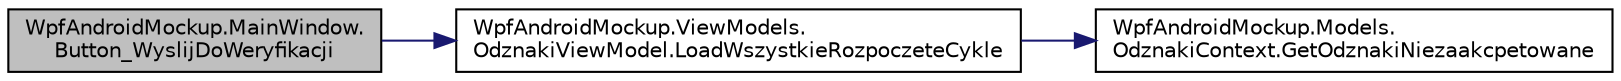 digraph "WpfAndroidMockup.MainWindow.Button_WyslijDoWeryfikacji"
{
 // INTERACTIVE_SVG=YES
  edge [fontname="Helvetica",fontsize="10",labelfontname="Helvetica",labelfontsize="10"];
  node [fontname="Helvetica",fontsize="10",shape=record];
  rankdir="LR";
  Node19 [label="WpfAndroidMockup.MainWindow.\lButton_WyslijDoWeryfikacji",height=0.2,width=0.4,color="black", fillcolor="grey75", style="filled", fontcolor="black"];
  Node19 -> Node20 [color="midnightblue",fontsize="10",style="solid",fontname="Helvetica"];
  Node20 [label="WpfAndroidMockup.ViewModels.\lOdznakiViewModel.LoadWszystkieRozpoczeteCykle",height=0.2,width=0.4,color="black", fillcolor="white", style="filled",URL="$class_wpf_android_mockup_1_1_view_models_1_1_odznaki_view_model.html#a139c6acab1699ab23a281aebca4b6d9b",tooltip="Ładuje wszystkie rozpoczęte cykle odznaki, nieprzyznane "];
  Node20 -> Node21 [color="midnightblue",fontsize="10",style="solid",fontname="Helvetica"];
  Node21 [label="WpfAndroidMockup.Models.\lOdznakiContext.GetOdznakiNiezaakcpetowane",height=0.2,width=0.4,color="black", fillcolor="white", style="filled",URL="$class_wpf_android_mockup_1_1_models_1_1_odznaki_context.html#a515b26353856854047ebdf85afc31273",tooltip="Zwraca listę odznak niezaakcpetowanych. "];
}
